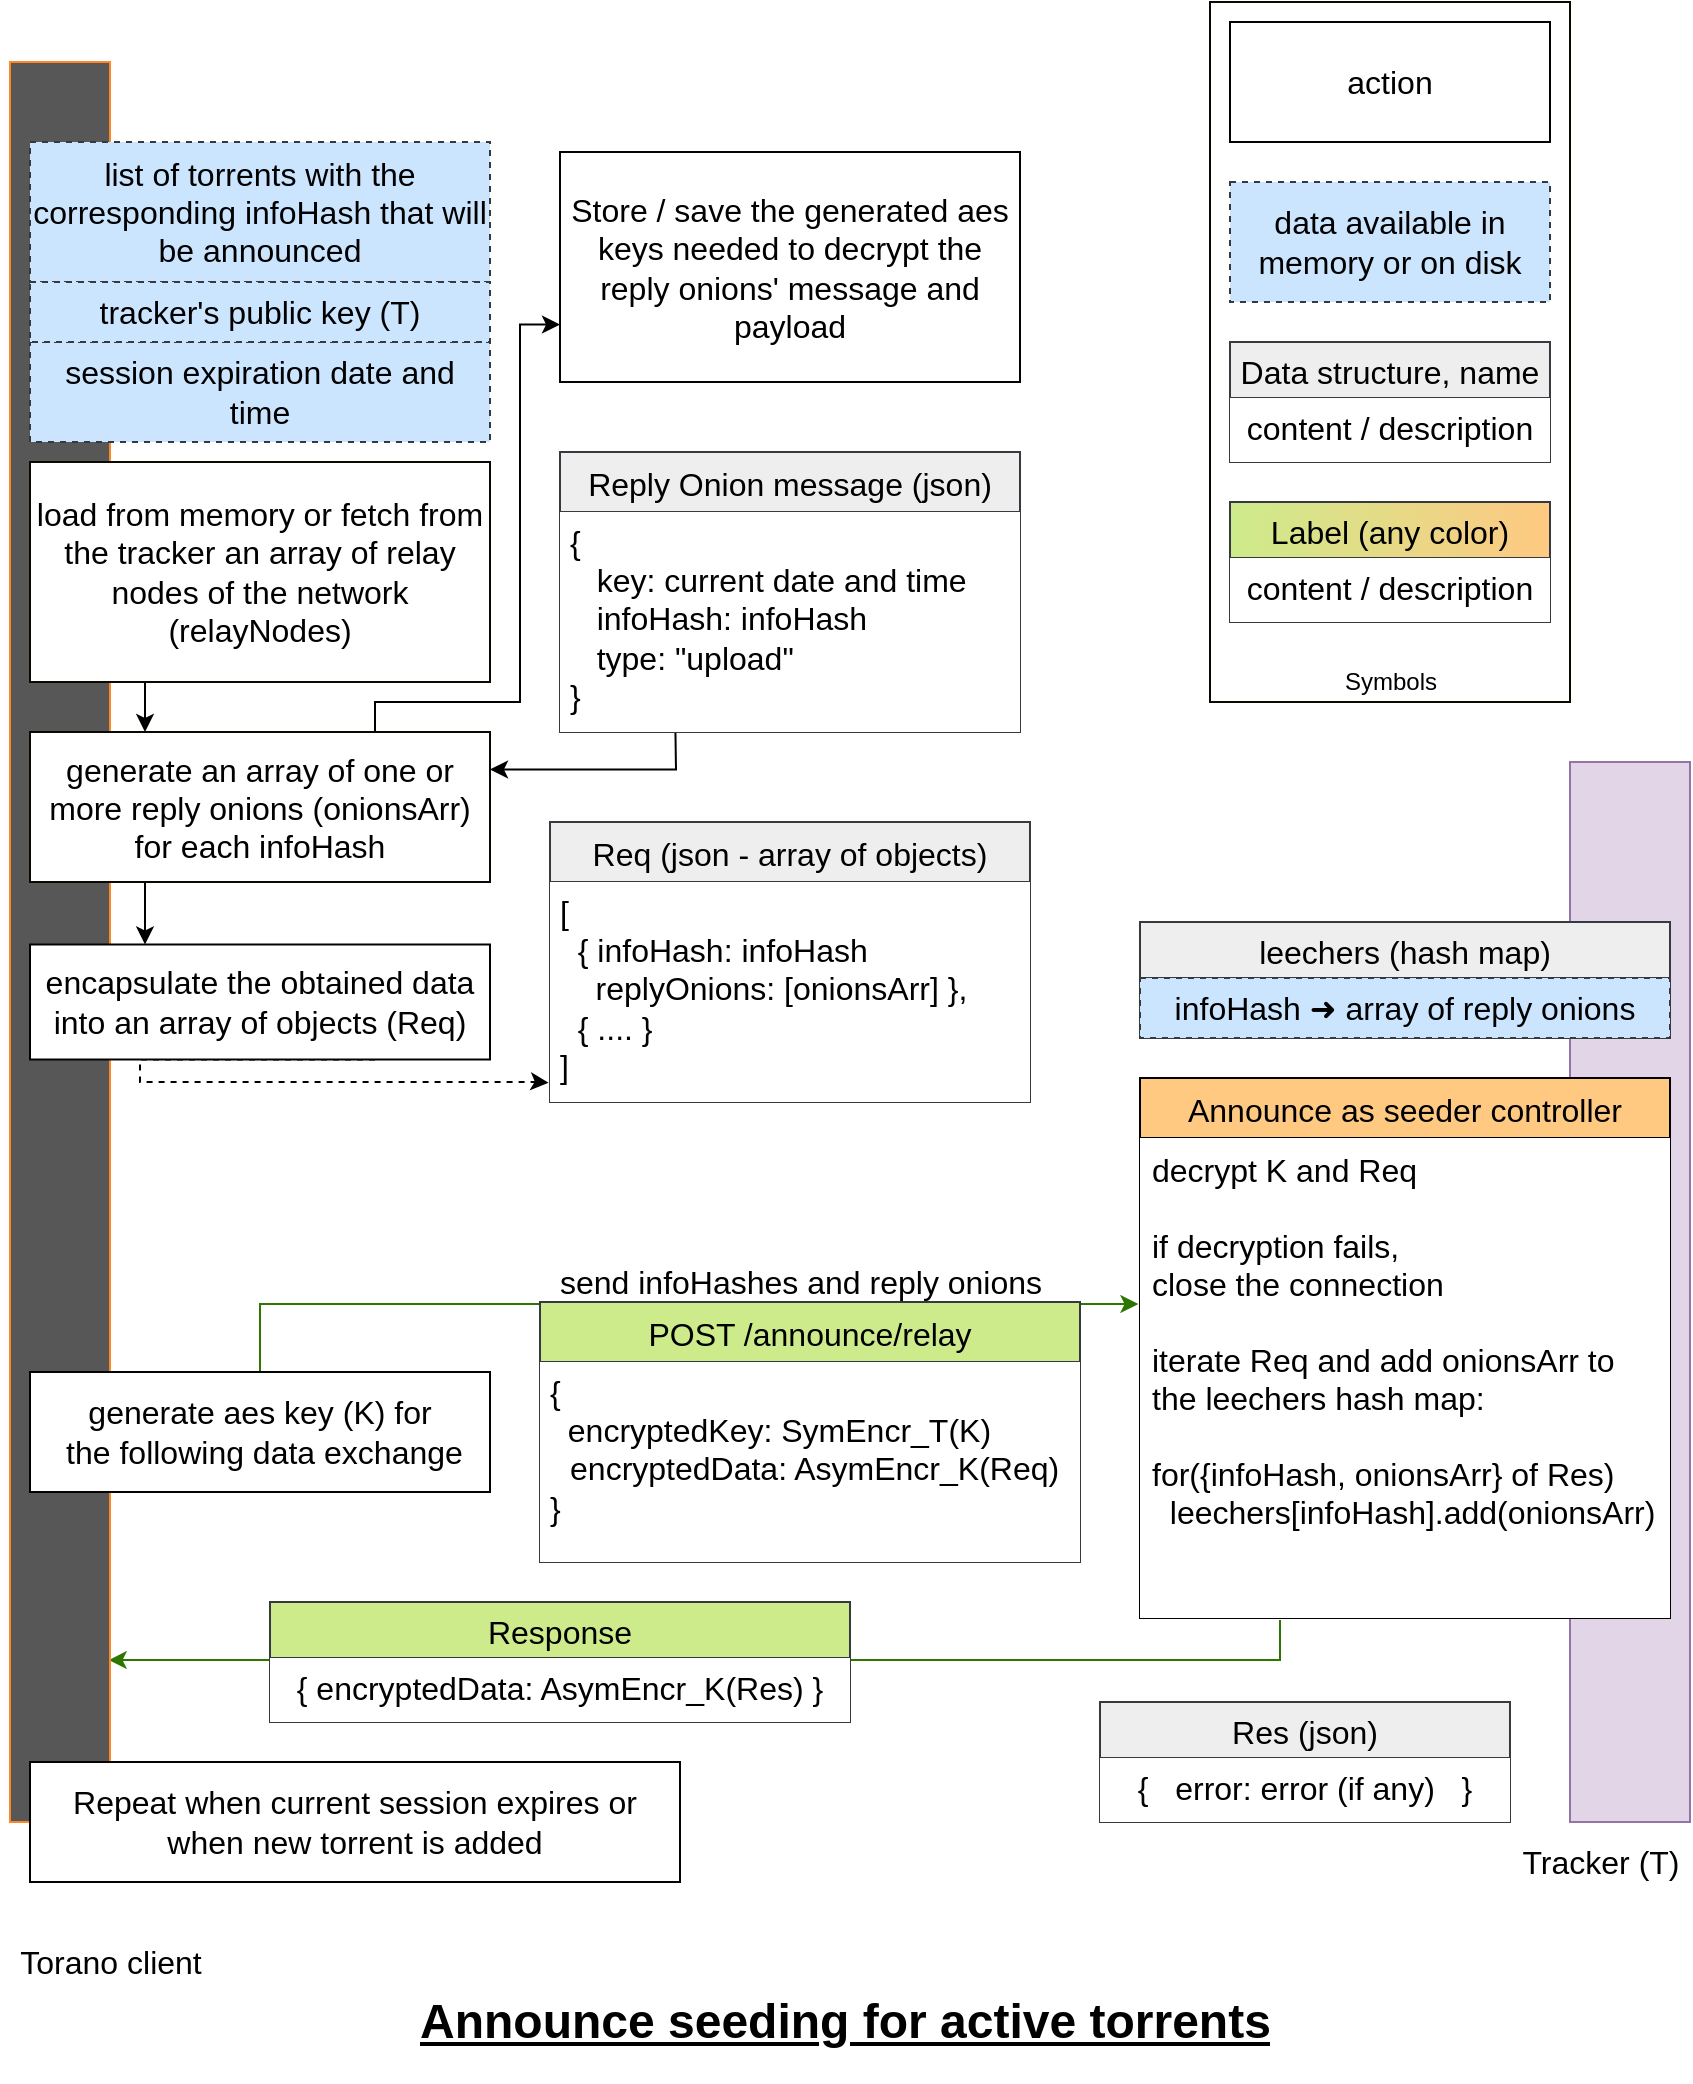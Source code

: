 <mxfile version="19.0.3" type="device"><diagram id="BzUFFizU8-wW_hmCJIyQ" name="Page-1"><mxGraphModel dx="1361" dy="903" grid="1" gridSize="10" guides="1" tooltips="1" connect="1" arrows="1" fold="1" page="1" pageScale="1" pageWidth="850" pageHeight="1100" math="0" shadow="0"><root><mxCell id="0"/><mxCell id="1" parent="0"/><mxCell id="Axl-GgnrVrnkgMc0KHxp-85" style="edgeStyle=orthogonalEdgeStyle;rounded=0;orthogonalLoop=1;jettySize=auto;html=1;entryX=0.987;entryY=0.908;entryDx=0;entryDy=0;entryPerimeter=0;strokeColor=#2D7600;" parent="1" target="PHUq9M7F-iocGRsVr-AD-3" edge="1"><mxGeometry relative="1" as="geometry"><mxPoint x="640" y="859" as="sourcePoint"/><mxPoint x="614.605" y="1040" as="targetPoint"/><Array as="points"><mxPoint x="640" y="859"/><mxPoint x="640" y="870"/></Array></mxGeometry></mxCell><mxCell id="PHUq9M7F-iocGRsVr-AD-2" value="&lt;h1&gt;&lt;u&gt;Announce seeding for active torrents&lt;/u&gt;&lt;/h1&gt;&lt;span style=&quot;background-color: initial;&quot;&gt;&lt;br&gt;&lt;/span&gt;" style="text;html=1;strokeColor=none;fillColor=none;spacing=5;spacingTop=-20;whiteSpace=wrap;overflow=hidden;rounded=0;" parent="1" vertex="1"><mxGeometry x="205" y="1040" width="440" height="50" as="geometry"/></mxCell><mxCell id="PHUq9M7F-iocGRsVr-AD-3" value="" style="rounded=0;whiteSpace=wrap;html=1;fillColor=#575757;gradientColor=none;strokeColor=#FF8826;" parent="1" vertex="1"><mxGeometry x="5" y="80" width="50" height="880" as="geometry"/></mxCell><mxCell id="PHUq9M7F-iocGRsVr-AD-5" value="" style="rounded=0;whiteSpace=wrap;html=1;fillColor=#e1d5e7;strokeColor=#9673a6;" parent="1" vertex="1"><mxGeometry x="785" y="430" width="60" height="530" as="geometry"/></mxCell><mxCell id="PHUq9M7F-iocGRsVr-AD-6" value="&lt;font style=&quot;font-size: 16px;&quot;&gt;Tracker (T)&lt;br&gt;&lt;/font&gt;" style="text;html=1;align=center;verticalAlign=middle;resizable=0;points=[];autosize=1;strokeColor=none;fillColor=none;" parent="1" vertex="1"><mxGeometry x="755" y="970" width="90" height="20" as="geometry"/></mxCell><mxCell id="Axl-GgnrVrnkgMc0KHxp-44" style="edgeStyle=orthogonalEdgeStyle;rounded=0;orthogonalLoop=1;jettySize=auto;html=1;exitX=0.25;exitY=1;exitDx=0;exitDy=0;entryX=0.25;entryY=0;entryDx=0;entryDy=0;" parent="1" source="PHUq9M7F-iocGRsVr-AD-17" target="PHUq9M7F-iocGRsVr-AD-26" edge="1"><mxGeometry relative="1" as="geometry"/></mxCell><mxCell id="Axl-GgnrVrnkgMc0KHxp-65" style="edgeStyle=orthogonalEdgeStyle;rounded=0;orthogonalLoop=1;jettySize=auto;html=1;exitX=0.75;exitY=0;exitDx=0;exitDy=0;entryX=0;entryY=0.75;entryDx=0;entryDy=0;strokeColor=#000000;" parent="1" source="PHUq9M7F-iocGRsVr-AD-17" target="Axl-GgnrVrnkgMc0KHxp-64" edge="1"><mxGeometry relative="1" as="geometry"><Array as="points"><mxPoint x="188" y="400"/><mxPoint x="260" y="400"/><mxPoint x="260" y="211"/></Array></mxGeometry></mxCell><mxCell id="PHUq9M7F-iocGRsVr-AD-17" value="&lt;font style=&quot;font-size: 16px;&quot;&gt;generate an array of one or more reply onions (onionsArr) for each infoHash&lt;/font&gt;" style="rounded=0;whiteSpace=wrap;html=1;fillColor=default;strokeColor=#0D0702;" parent="1" vertex="1"><mxGeometry x="15" y="415" width="230" height="75" as="geometry"/></mxCell><mxCell id="PHUq9M7F-iocGRsVr-AD-18" value="Announce as seeder controller" style="swimlane;fontStyle=0;childLayout=stackLayout;horizontal=1;startSize=30;horizontalStack=0;resizeParent=1;resizeParentMax=0;resizeLast=0;collapsible=1;marginBottom=0;rounded=0;fontSize=16;fontColor=default;strokeColor=#000000;fillColor=#FFC982;" parent="1" vertex="1"><mxGeometry x="570" y="588" width="265" height="270" as="geometry"/></mxCell><mxCell id="PHUq9M7F-iocGRsVr-AD-93" value="decrypt K and Req&#10;&#10;if decryption fails, &#10;close the connection&#10;&#10;iterate Req and add onionsArr to&#10;the leechers hash map:&#10;&#10;for({infoHash, onionsArr} of Res) &#10;  leechers[infoHash].add(onionsArr)&#10;" style="text;strokeColor=none;fillColor=default;align=left;verticalAlign=top;spacingLeft=4;spacingRight=4;overflow=hidden;points=[[0,0.5],[1,0.5]];portConstraint=eastwest;rotatable=0;rounded=0;fontSize=16;fontColor=#000000;dashed=1;dashPattern=1 1;" parent="PHUq9M7F-iocGRsVr-AD-18" vertex="1"><mxGeometry y="30" width="265" height="240" as="geometry"/></mxCell><mxCell id="PHUq9M7F-iocGRsVr-AD-24" value="&lt;font style=&quot;font-size: 16px;&quot;&gt;list of torrents with the corresponding infoHash that will be announced&lt;br&gt;&lt;/font&gt;" style="rounded=0;whiteSpace=wrap;html=1;fillColor=#cce5ff;strokeColor=#36393d;dashed=1;strokeWidth=1;" parent="1" vertex="1"><mxGeometry x="15" y="120" width="230" height="70" as="geometry"/></mxCell><mxCell id="Axl-GgnrVrnkgMc0KHxp-48" style="edgeStyle=orthogonalEdgeStyle;rounded=0;orthogonalLoop=1;jettySize=auto;html=1;exitX=0.75;exitY=1;exitDx=0;exitDy=0;dashed=1;entryX=-0.003;entryY=0.912;entryDx=0;entryDy=0;entryPerimeter=0;" parent="1" source="PHUq9M7F-iocGRsVr-AD-26" target="PHUq9M7F-iocGRsVr-AD-92" edge="1"><mxGeometry relative="1" as="geometry"><mxPoint x="270" y="590" as="targetPoint"/><Array as="points"><mxPoint x="70" y="579"/><mxPoint x="70" y="590"/><mxPoint x="270" y="590"/></Array></mxGeometry></mxCell><mxCell id="PHUq9M7F-iocGRsVr-AD-26" value="&lt;span style=&quot;font-size: 16px;&quot;&gt;encapsulate the obtained data into an array of objects (Req)&lt;/span&gt;" style="rounded=0;whiteSpace=wrap;html=1;fillColor=default;strokeColor=#050301;" parent="1" vertex="1"><mxGeometry x="15" y="521.25" width="230" height="57.5" as="geometry"/></mxCell><mxCell id="Axl-GgnrVrnkgMc0KHxp-82" style="edgeStyle=orthogonalEdgeStyle;rounded=0;orthogonalLoop=1;jettySize=auto;html=1;exitX=0.5;exitY=0;exitDx=0;exitDy=0;entryX=-0.003;entryY=0.346;entryDx=0;entryDy=0;entryPerimeter=0;strokeColor=#2D7600;" parent="1" source="PHUq9M7F-iocGRsVr-AD-87" target="PHUq9M7F-iocGRsVr-AD-93" edge="1"><mxGeometry relative="1" as="geometry"/></mxCell><mxCell id="PHUq9M7F-iocGRsVr-AD-87" value="&lt;font style=&quot;font-size: 16px;&quot;&gt;generate aes key (K)&amp;nbsp;for&lt;br&gt;&amp;nbsp;the following data exchange&lt;/font&gt;" style="rounded=0;whiteSpace=wrap;html=1;fillColor=default;strokeColor=#050301;" parent="1" vertex="1"><mxGeometry x="15" y="735" width="230" height="60" as="geometry"/></mxCell><mxCell id="PHUq9M7F-iocGRsVr-AD-89" value="&lt;font style=&quot;font-size: 16px;&quot;&gt;Torano client&lt;br&gt;&lt;/font&gt;" style="text;html=1;align=center;verticalAlign=middle;resizable=0;points=[];autosize=1;strokeColor=none;fillColor=none;" parent="1" vertex="1"><mxGeometry y="1020" width="110" height="20" as="geometry"/></mxCell><mxCell id="PHUq9M7F-iocGRsVr-AD-91" value="Req (json - array of objects)" style="swimlane;fontStyle=0;childLayout=stackLayout;horizontal=1;startSize=30;horizontalStack=0;resizeParent=1;resizeParentMax=0;resizeLast=0;collapsible=1;marginBottom=0;rounded=0;fontSize=16;strokeColor=#36393d;fillColor=#eeeeee;" parent="1" vertex="1"><mxGeometry x="275" y="460" width="240" height="140" as="geometry"/></mxCell><mxCell id="PHUq9M7F-iocGRsVr-AD-92" value="&lt;h1&gt;&lt;/h1&gt;&lt;span style=&quot;font-size: 16px;&quot;&gt;[ &lt;br&gt;&amp;nbsp; { infoHash: infoHash&lt;br&gt;&amp;nbsp; &amp;nbsp; replyOnions: [&lt;/span&gt;&lt;span style=&quot;font-size: 16px; text-align: center;&quot;&gt;onionsArr&lt;/span&gt;&lt;span style=&quot;font-size: 16px;&quot;&gt;] },&lt;br&gt;&amp;nbsp; { .... }&lt;br&gt;]&lt;/span&gt;&lt;span style=&quot;background-color: initial;&quot;&gt;&lt;br&gt;&lt;/span&gt;" style="text;html=1;strokeColor=none;fillColor=default;spacing=5;spacingTop=-20;whiteSpace=wrap;overflow=hidden;rounded=0;" parent="PHUq9M7F-iocGRsVr-AD-91" vertex="1"><mxGeometry y="30" width="240" height="110" as="geometry"/></mxCell><mxCell id="Axl-GgnrVrnkgMc0KHxp-7" style="edgeStyle=orthogonalEdgeStyle;rounded=0;orthogonalLoop=1;jettySize=auto;html=1;exitX=0.25;exitY=1;exitDx=0;exitDy=0;entryX=0.25;entryY=0;entryDx=0;entryDy=0;" parent="1" source="Axl-GgnrVrnkgMc0KHxp-2" target="PHUq9M7F-iocGRsVr-AD-17" edge="1"><mxGeometry relative="1" as="geometry"/></mxCell><mxCell id="Axl-GgnrVrnkgMc0KHxp-2" value="&lt;span style=&quot;font-size: 16px;&quot;&gt;load from memory or fetch from the tracker an array of relay nodes of the network (relayNodes)&lt;/span&gt;" style="rounded=0;whiteSpace=wrap;html=1;fillColor=default;strokeColor=#0D0702;" parent="1" vertex="1"><mxGeometry x="15" y="280" width="230" height="110" as="geometry"/></mxCell><mxCell id="Axl-GgnrVrnkgMc0KHxp-9" style="edgeStyle=orthogonalEdgeStyle;rounded=0;orthogonalLoop=1;jettySize=auto;html=1;exitX=0.25;exitY=1;exitDx=0;exitDy=0;entryX=1;entryY=0.25;entryDx=0;entryDy=0;" parent="1" source="Axl-GgnrVrnkgMc0KHxp-4" target="PHUq9M7F-iocGRsVr-AD-17" edge="1"><mxGeometry relative="1" as="geometry"><Array as="points"><mxPoint x="338" y="400"/><mxPoint x="338" y="400"/><mxPoint x="338" y="434"/></Array></mxGeometry></mxCell><mxCell id="Axl-GgnrVrnkgMc0KHxp-4" value="Reply Onion message (json)" style="swimlane;fontStyle=0;childLayout=stackLayout;horizontal=1;startSize=30;horizontalStack=0;resizeParent=1;resizeParentMax=0;resizeLast=0;collapsible=1;marginBottom=0;rounded=0;fontSize=16;strokeColor=#36393d;fillColor=#eeeeee;" parent="1" vertex="1"><mxGeometry x="280" y="275" width="230" height="140" as="geometry"/></mxCell><mxCell id="Axl-GgnrVrnkgMc0KHxp-5" value="&lt;h1&gt;&lt;/h1&gt;&lt;span style=&quot;font-size: 16px;&quot;&gt;{&amp;nbsp; &lt;br&gt;&amp;nbsp; &amp;nbsp;key: current date and time&lt;br&gt;&amp;nbsp; &amp;nbsp;&lt;/span&gt;&lt;span style=&quot;font-size: 16px; text-align: center;&quot;&gt;infoHash&lt;/span&gt;&lt;span style=&quot;font-size: 16px;&quot;&gt;:&amp;nbsp;&lt;/span&gt;&lt;span style=&quot;font-size: 16px; text-align: center;&quot;&gt;infoHash&amp;nbsp;&lt;/span&gt;&lt;span style=&quot;font-size: 16px;&quot;&gt;&lt;br&gt;&amp;nbsp; &amp;nbsp;type: &quot;upload&quot;&amp;nbsp;&lt;/span&gt;&lt;span style=&quot;font-size: 16px;&quot;&gt;&amp;nbsp;&lt;br&gt;}&lt;/span&gt;&lt;span style=&quot;background-color: initial;&quot;&gt;&lt;br&gt;&lt;/span&gt;" style="text;html=1;strokeColor=none;fillColor=default;spacing=5;spacingTop=-20;whiteSpace=wrap;overflow=hidden;rounded=0;" parent="Axl-GgnrVrnkgMc0KHxp-4" vertex="1"><mxGeometry y="30" width="230" height="110" as="geometry"/></mxCell><mxCell id="Axl-GgnrVrnkgMc0KHxp-8" value="&lt;font style=&quot;font-size: 16px;&quot;&gt;session expiration date and time&lt;br&gt;&lt;/font&gt;" style="rounded=0;whiteSpace=wrap;html=1;fillColor=#cce5ff;strokeColor=#36393d;dashed=1;strokeWidth=1;" parent="1" vertex="1"><mxGeometry x="15" y="220" width="230" height="50" as="geometry"/></mxCell><mxCell id="Axl-GgnrVrnkgMc0KHxp-19" value="leechers (hash map)" style="swimlane;fontStyle=0;childLayout=stackLayout;horizontal=1;startSize=28;horizontalStack=0;resizeParent=1;resizeParentMax=0;resizeLast=0;collapsible=1;marginBottom=0;rounded=0;fontSize=16;fillColor=#eeeeee;strokeColor=#36393d;" parent="1" vertex="1"><mxGeometry x="570" y="510" width="265" height="58" as="geometry"/></mxCell><mxCell id="Axl-GgnrVrnkgMc0KHxp-21" value="&lt;font style=&quot;font-size: 16px;&quot;&gt;infoHash&amp;nbsp;➜ array of reply onions&lt;br&gt;&lt;/font&gt;" style="rounded=0;whiteSpace=wrap;html=1;fillColor=#cce5ff;strokeColor=#36393d;dashed=1;strokeWidth=1;" parent="Axl-GgnrVrnkgMc0KHxp-19" vertex="1"><mxGeometry y="28" width="265" height="30" as="geometry"/></mxCell><mxCell id="Axl-GgnrVrnkgMc0KHxp-29" value="&lt;font style=&quot;font-size: 16px;&quot;&gt;tracker's public key (T)&lt;br&gt;&lt;/font&gt;" style="rounded=0;whiteSpace=wrap;html=1;fillColor=#cce5ff;strokeColor=#36393d;dashed=1;strokeWidth=1;" parent="1" vertex="1"><mxGeometry x="15" y="190" width="230" height="30" as="geometry"/></mxCell><mxCell id="Axl-GgnrVrnkgMc0KHxp-53" value="&lt;font style=&quot;font-size: 16px;&quot;&gt;send infoHashes and reply onions&lt;br&gt;&lt;/font&gt;" style="text;html=1;align=center;verticalAlign=middle;resizable=0;points=[];autosize=1;strokeColor=none;fillColor=none;" parent="1" vertex="1"><mxGeometry x="270" y="680" width="260" height="20" as="geometry"/></mxCell><mxCell id="Axl-GgnrVrnkgMc0KHxp-64" value="&lt;font style=&quot;font-size: 16px;&quot;&gt;Store / save the generated aes keys needed to decrypt the reply onions' message and payload&lt;br&gt;&lt;/font&gt;" style="rounded=0;whiteSpace=wrap;html=1;fillColor=default;strokeColor=#050301;" parent="1" vertex="1"><mxGeometry x="280" y="125" width="230" height="115" as="geometry"/></mxCell><mxCell id="Axl-GgnrVrnkgMc0KHxp-59" value="Response" style="swimlane;fontStyle=0;childLayout=stackLayout;horizontal=1;startSize=28;horizontalStack=0;resizeParent=1;resizeParentMax=0;resizeLast=0;collapsible=1;marginBottom=0;rounded=0;fontSize=16;fillColor=#cdeb8b;strokeColor=#36393d;gradientDirection=east;" parent="1" vertex="1"><mxGeometry x="135" y="850" width="290" height="60" as="geometry"/></mxCell><mxCell id="Axl-GgnrVrnkgMc0KHxp-60" value="&lt;h1&gt;&lt;/h1&gt;&lt;span style=&quot;background-color: initial; font-size: 16px;&quot;&gt;&lt;div style=&quot;&quot;&gt;{ encryptedData: AsymEncr_K(Res) }&lt;/div&gt;&lt;/span&gt;" style="text;html=1;strokeColor=none;fillColor=default;spacing=5;spacingTop=-20;whiteSpace=wrap;overflow=hidden;rounded=0;align=center;" parent="Axl-GgnrVrnkgMc0KHxp-59" vertex="1"><mxGeometry y="28" width="290" height="32" as="geometry"/></mxCell><mxCell id="Axl-GgnrVrnkgMc0KHxp-12" value="" style="rounded=0;whiteSpace=wrap;html=1;fillColor=default;strokeColor=#0D0702;" parent="1" vertex="1"><mxGeometry x="605" y="50" width="180" height="350" as="geometry"/></mxCell><mxCell id="Axl-GgnrVrnkgMc0KHxp-13" value="&lt;font style=&quot;font-size: 16px;&quot;&gt;data&amp;nbsp;&lt;span&gt;&lt;span data-dobid=&quot;hdw&quot;&gt;available in memory or on disk&lt;/span&gt;&lt;/span&gt;&lt;br&gt;&lt;/font&gt;" style="rounded=0;whiteSpace=wrap;html=1;fillColor=#cce5ff;strokeColor=#36393d;dashed=1;strokeWidth=1;" parent="1" vertex="1"><mxGeometry x="615" y="140" width="160" height="60" as="geometry"/></mxCell><mxCell id="Axl-GgnrVrnkgMc0KHxp-17" value="Data structure, name" style="swimlane;fontStyle=0;childLayout=stackLayout;horizontal=1;startSize=28;horizontalStack=0;resizeParent=1;resizeParentMax=0;resizeLast=0;collapsible=1;marginBottom=0;rounded=0;fontSize=16;fillColor=#eeeeee;strokeColor=#36393d;" parent="1" vertex="1"><mxGeometry x="615" y="220" width="160" height="60" as="geometry"/></mxCell><mxCell id="Axl-GgnrVrnkgMc0KHxp-18" value="&lt;h1&gt;&lt;/h1&gt;&lt;span style=&quot;background-color: initial;&quot;&gt;&lt;div style=&quot;&quot;&gt;&lt;span style=&quot;font-size: 16px; background-color: initial;&quot;&gt;content / description&lt;/span&gt;&lt;/div&gt;&lt;/span&gt;" style="text;html=1;strokeColor=none;fillColor=default;spacing=5;spacingTop=-20;whiteSpace=wrap;overflow=hidden;rounded=0;align=center;" parent="Axl-GgnrVrnkgMc0KHxp-17" vertex="1"><mxGeometry y="28" width="160" height="32" as="geometry"/></mxCell><mxCell id="Axl-GgnrVrnkgMc0KHxp-22" value="Label (any color)" style="swimlane;fontStyle=0;childLayout=stackLayout;horizontal=1;startSize=28;horizontalStack=0;resizeParent=1;resizeParentMax=0;resizeLast=0;collapsible=1;marginBottom=0;rounded=0;fontSize=16;fillColor=#cdeb8b;strokeColor=#36393d;gradientColor=#FFC982;gradientDirection=east;" parent="1" vertex="1"><mxGeometry x="615" y="300" width="160" height="60" as="geometry"/></mxCell><mxCell id="Axl-GgnrVrnkgMc0KHxp-23" value="&lt;h1&gt;&lt;/h1&gt;&lt;span style=&quot;background-color: initial;&quot;&gt;&lt;div style=&quot;&quot;&gt;&lt;span style=&quot;font-size: 16px; background-color: initial;&quot;&gt;content / description&lt;/span&gt;&lt;/div&gt;&lt;/span&gt;" style="text;html=1;strokeColor=none;fillColor=default;spacing=5;spacingTop=-20;whiteSpace=wrap;overflow=hidden;rounded=0;align=center;" parent="Axl-GgnrVrnkgMc0KHxp-22" vertex="1"><mxGeometry y="28" width="160" height="32" as="geometry"/></mxCell><mxCell id="Axl-GgnrVrnkgMc0KHxp-26" value="&lt;font style=&quot;font-size: 16px;&quot;&gt;action&lt;br&gt;&lt;/font&gt;" style="rounded=0;whiteSpace=wrap;html=1;fillColor=default;strokeColor=#050301;" parent="1" vertex="1"><mxGeometry x="615" y="60" width="160" height="60" as="geometry"/></mxCell><mxCell id="Axl-GgnrVrnkgMc0KHxp-14" value="Symbols" style="text;html=1;align=center;verticalAlign=middle;resizable=0;points=[];autosize=1;strokeColor=none;fillColor=none;" parent="1" vertex="1"><mxGeometry x="665" y="380" width="60" height="20" as="geometry"/></mxCell><mxCell id="PHUq9M7F-iocGRsVr-AD-80" value="POST /announce/relay" style="swimlane;fontStyle=0;childLayout=stackLayout;horizontal=1;startSize=30;horizontalStack=0;resizeParent=1;resizeParentMax=0;resizeLast=0;collapsible=1;marginBottom=0;rounded=0;fontSize=16;strokeColor=#36393d;fillColor=#cdeb8b;" parent="1" vertex="1"><mxGeometry x="270" y="700" width="270" height="130" as="geometry"/></mxCell><mxCell id="PHUq9M7F-iocGRsVr-AD-90" value="&lt;h1&gt;&lt;/h1&gt;&lt;span style=&quot;font-size: 16px;&quot;&gt;{&lt;/span&gt;&lt;br style=&quot;padding: 0px; margin: 0px; font-size: 16px;&quot;&gt;&lt;span style=&quot;font-size: 16px;&quot;&gt;&amp;nbsp; encryptedKey: SymEncr_&lt;/span&gt;&lt;span style=&quot;font-size: 16px;&quot;&gt;T&lt;/span&gt;&lt;span style=&quot;font-size: 16px;&quot;&gt;(K)&lt;br&gt;&lt;/span&gt;&amp;nbsp; &amp;nbsp;&lt;span style=&quot;font-size: 16px;&quot;&gt;encryptedData: AsymEncr_K&lt;/span&gt;&lt;span style=&quot;font-size: 16px;&quot;&gt;(Req)&lt;/span&gt;&lt;br style=&quot;padding: 0px; margin: 0px; font-size: 16px;&quot;&gt;&lt;span style=&quot;font-size: 16px;&quot;&gt;}&lt;/span&gt;&lt;span style=&quot;background-color: initial;&quot;&gt;&lt;br&gt;&lt;/span&gt;" style="text;html=1;strokeColor=none;fillColor=default;spacing=5;spacingTop=-20;whiteSpace=wrap;overflow=hidden;rounded=0;" parent="PHUq9M7F-iocGRsVr-AD-80" vertex="1"><mxGeometry y="30" width="270" height="100" as="geometry"/></mxCell><mxCell id="Axl-GgnrVrnkgMc0KHxp-83" value="Res (json)" style="swimlane;fontStyle=0;childLayout=stackLayout;horizontal=1;startSize=28;horizontalStack=0;resizeParent=1;resizeParentMax=0;resizeLast=0;collapsible=1;marginBottom=0;rounded=0;fontSize=16;fillColor=#eeeeee;strokeColor=#36393d;gradientDirection=east;" parent="1" vertex="1"><mxGeometry x="550" y="900" width="205" height="60" as="geometry"/></mxCell><mxCell id="Axl-GgnrVrnkgMc0KHxp-84" value="&lt;h1&gt;&lt;/h1&gt;&lt;span style=&quot;background-color: initial; font-size: 16px;&quot;&gt;&lt;div style=&quot;&quot;&gt;&lt;span style=&quot;background-color: initial;&quot;&gt;{&amp;nbsp;&lt;/span&gt;&lt;span style=&quot;background-color: initial;&quot;&gt;&amp;nbsp; error: error (if any)&amp;nbsp; &amp;nbsp;}&lt;/span&gt;&lt;br&gt;&lt;/div&gt;&lt;/span&gt;" style="text;html=1;strokeColor=none;fillColor=default;spacing=5;spacingTop=-20;whiteSpace=wrap;overflow=hidden;rounded=0;align=center;" parent="Axl-GgnrVrnkgMc0KHxp-83" vertex="1"><mxGeometry y="28" width="205" height="32" as="geometry"/></mxCell><mxCell id="SSEtJ6aABX-0JQxaJhmg-4" value="&lt;span style=&quot;font-size: 16px;&quot;&gt;Repeat when current session expires or when new torrent is added&lt;/span&gt;" style="rounded=0;whiteSpace=wrap;html=1;fillColor=default;strokeColor=#050301;" parent="1" vertex="1"><mxGeometry x="15" y="930" width="325" height="60" as="geometry"/></mxCell></root></mxGraphModel></diagram></mxfile>